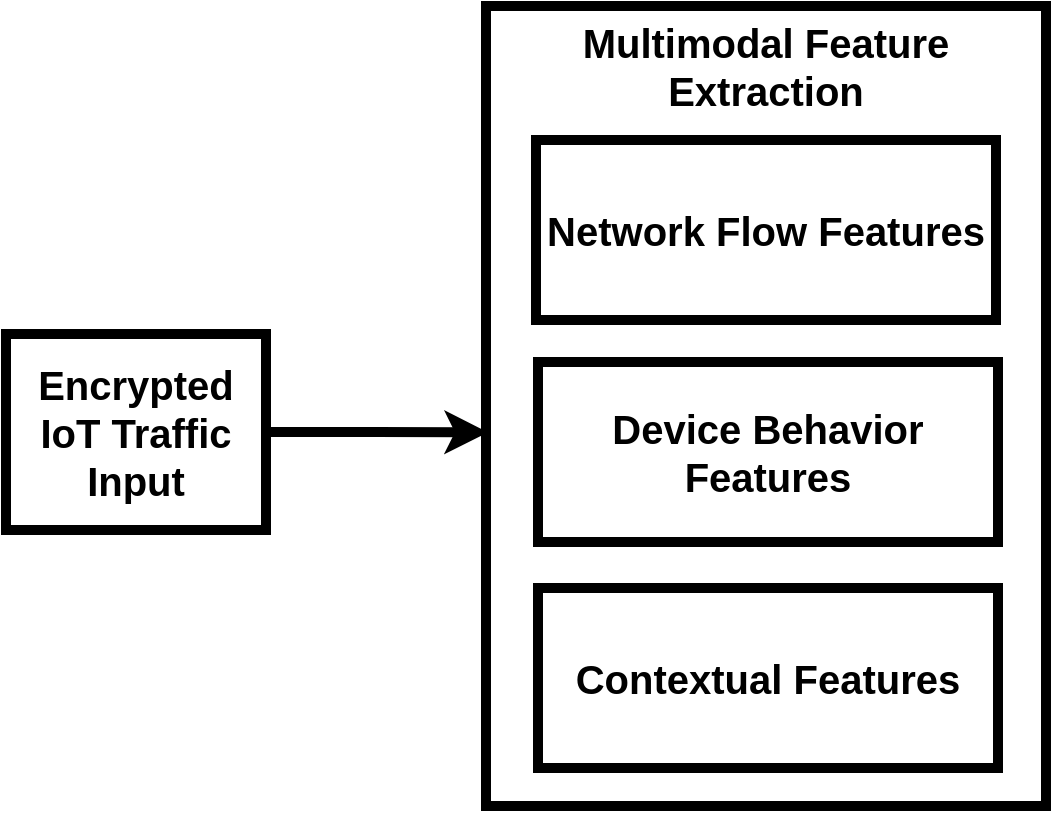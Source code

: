 <mxfile version="26.0.6">
  <diagram name="Page-1" id="x1x1jQGCvQJNrQuSsYLs">
    <mxGraphModel dx="1055" dy="559" grid="1" gridSize="10" guides="1" tooltips="1" connect="1" arrows="1" fold="1" page="1" pageScale="1" pageWidth="850" pageHeight="1100" math="0" shadow="0">
      <root>
        <mxCell id="0" />
        <mxCell id="1" parent="0" />
        <mxCell id="UWNxCFQyKMXS_jXEXgzP-1" value="&lt;span&gt;&lt;font&gt;Encrypted IoT Traffic Input&lt;/font&gt;&lt;/span&gt;" style="rounded=0;whiteSpace=wrap;html=1;strokeWidth=5;fontSize=20;fontStyle=1;align=center;verticalAlign=middle;" vertex="1" parent="1">
          <mxGeometry x="80" y="204" width="130" height="98" as="geometry" />
        </mxCell>
        <mxCell id="UWNxCFQyKMXS_jXEXgzP-3" value="Multimodal Feature Extraction" style="rounded=0;whiteSpace=wrap;html=1;strokeWidth=5;fontSize=20;fontStyle=1;align=center;verticalAlign=top;" vertex="1" parent="1">
          <mxGeometry x="320" y="40" width="280" height="400" as="geometry" />
        </mxCell>
        <mxCell id="UWNxCFQyKMXS_jXEXgzP-5" value="Network Flow Features" style="rounded=0;whiteSpace=wrap;html=1;strokeWidth=5;fontSize=20;fontStyle=1;align=center;verticalAlign=middle;" vertex="1" parent="1">
          <mxGeometry x="345" y="107" width="230" height="90" as="geometry" />
        </mxCell>
        <mxCell id="UWNxCFQyKMXS_jXEXgzP-7" value="Device Behavior Features" style="rounded=0;whiteSpace=wrap;html=1;strokeWidth=5;fontSize=20;fontStyle=1;align=center;verticalAlign=middle;" vertex="1" parent="1">
          <mxGeometry x="346" y="218" width="230" height="90" as="geometry" />
        </mxCell>
        <mxCell id="UWNxCFQyKMXS_jXEXgzP-8" value="Contextual Features" style="rounded=0;whiteSpace=wrap;html=1;strokeWidth=5;fontSize=20;fontStyle=1;align=center;verticalAlign=middle;" vertex="1" parent="1">
          <mxGeometry x="346" y="331" width="230" height="90" as="geometry" />
        </mxCell>
        <mxCell id="UWNxCFQyKMXS_jXEXgzP-9" style="edgeStyle=orthogonalEdgeStyle;rounded=0;orthogonalLoop=1;jettySize=auto;html=1;exitX=1;exitY=0.5;exitDx=0;exitDy=0;entryX=0.004;entryY=0.533;entryDx=0;entryDy=0;entryPerimeter=0;strokeWidth=5;fontSize=20;fontStyle=1;align=center;verticalAlign=middle;" edge="1" parent="1" source="UWNxCFQyKMXS_jXEXgzP-1" target="UWNxCFQyKMXS_jXEXgzP-3">
          <mxGeometry relative="1" as="geometry" />
        </mxCell>
      </root>
    </mxGraphModel>
  </diagram>
</mxfile>
